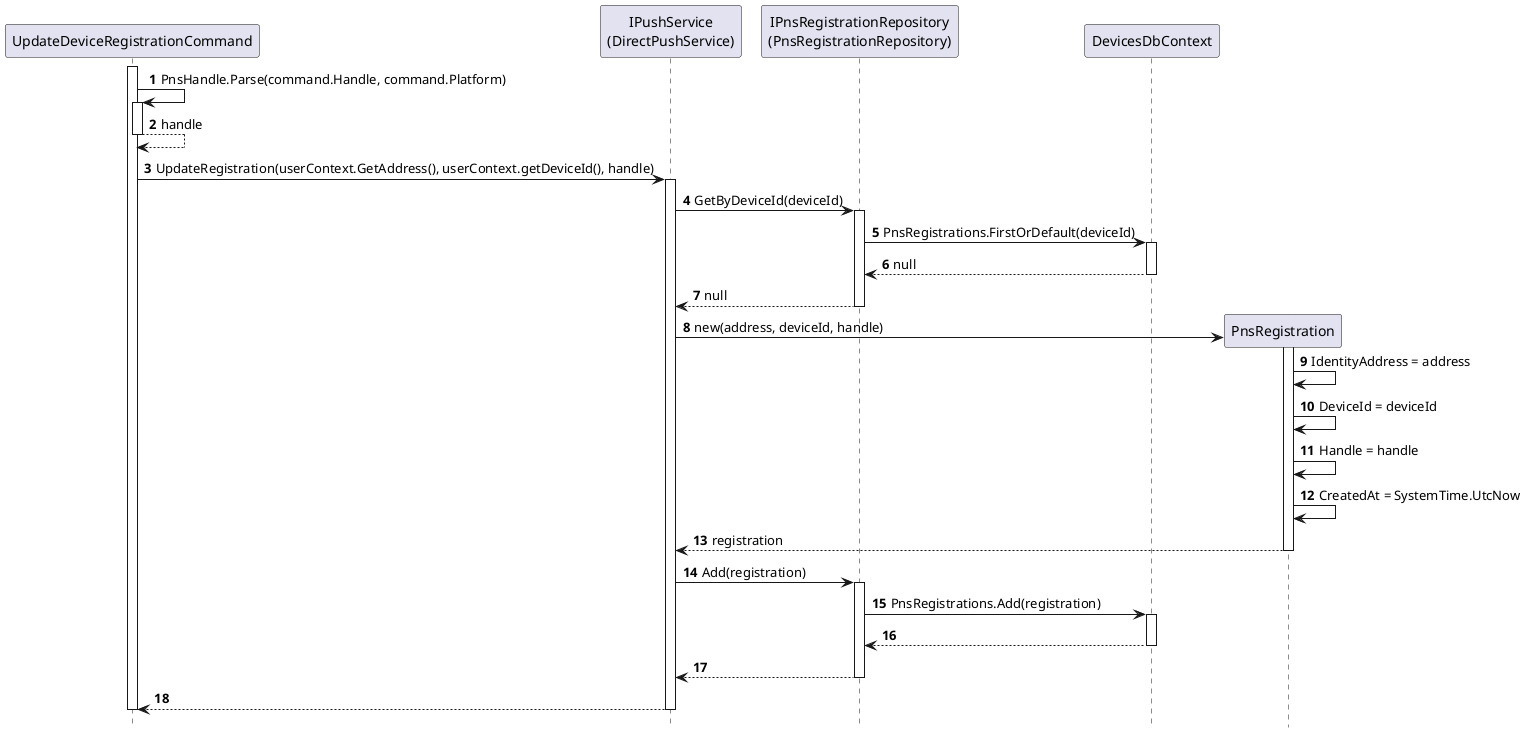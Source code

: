 @startuml Register for push notifications
!pragma teoz true
autonumber
hide footbox
autoactivate on

participant "UpdateDeviceRegistrationCommand" as command
participant "IPushService\n(DirectPushService)" as pushService
participant "IPnsRegistrationRepository\n(PnsRegistrationRepository)" as repo
participant "DevicesDbContext" as dbContext
participant "PnsRegistration" as registration

activate command
command -> command : PnsHandle.Parse(command.Handle, command.Platform)
return handle
command -> pushService : UpdateRegistration(userContext.GetAddress(), userContext.getDeviceId(), handle)
    pushService -> repo : GetByDeviceId(deviceId)
        repo -> dbContext : PnsRegistrations.FirstOrDefault(deviceId)
        return null
    return null

    create registration 
    pushService -> registration : new(address, deviceId, handle)
        autoactivate off
        registration -> registration : IdentityAddress = address
        registration -> registration : DeviceId = deviceId
        registration -> registration : Handle = handle
        registration -> registration : CreatedAt = SystemTime.UtcNow
        autoactivate on
    return registration
    
    pushService -> repo : Add(registration)
        repo -> dbContext : PnsRegistrations.Add(registration)
        return
    return
return
deactivate command
@enduml
